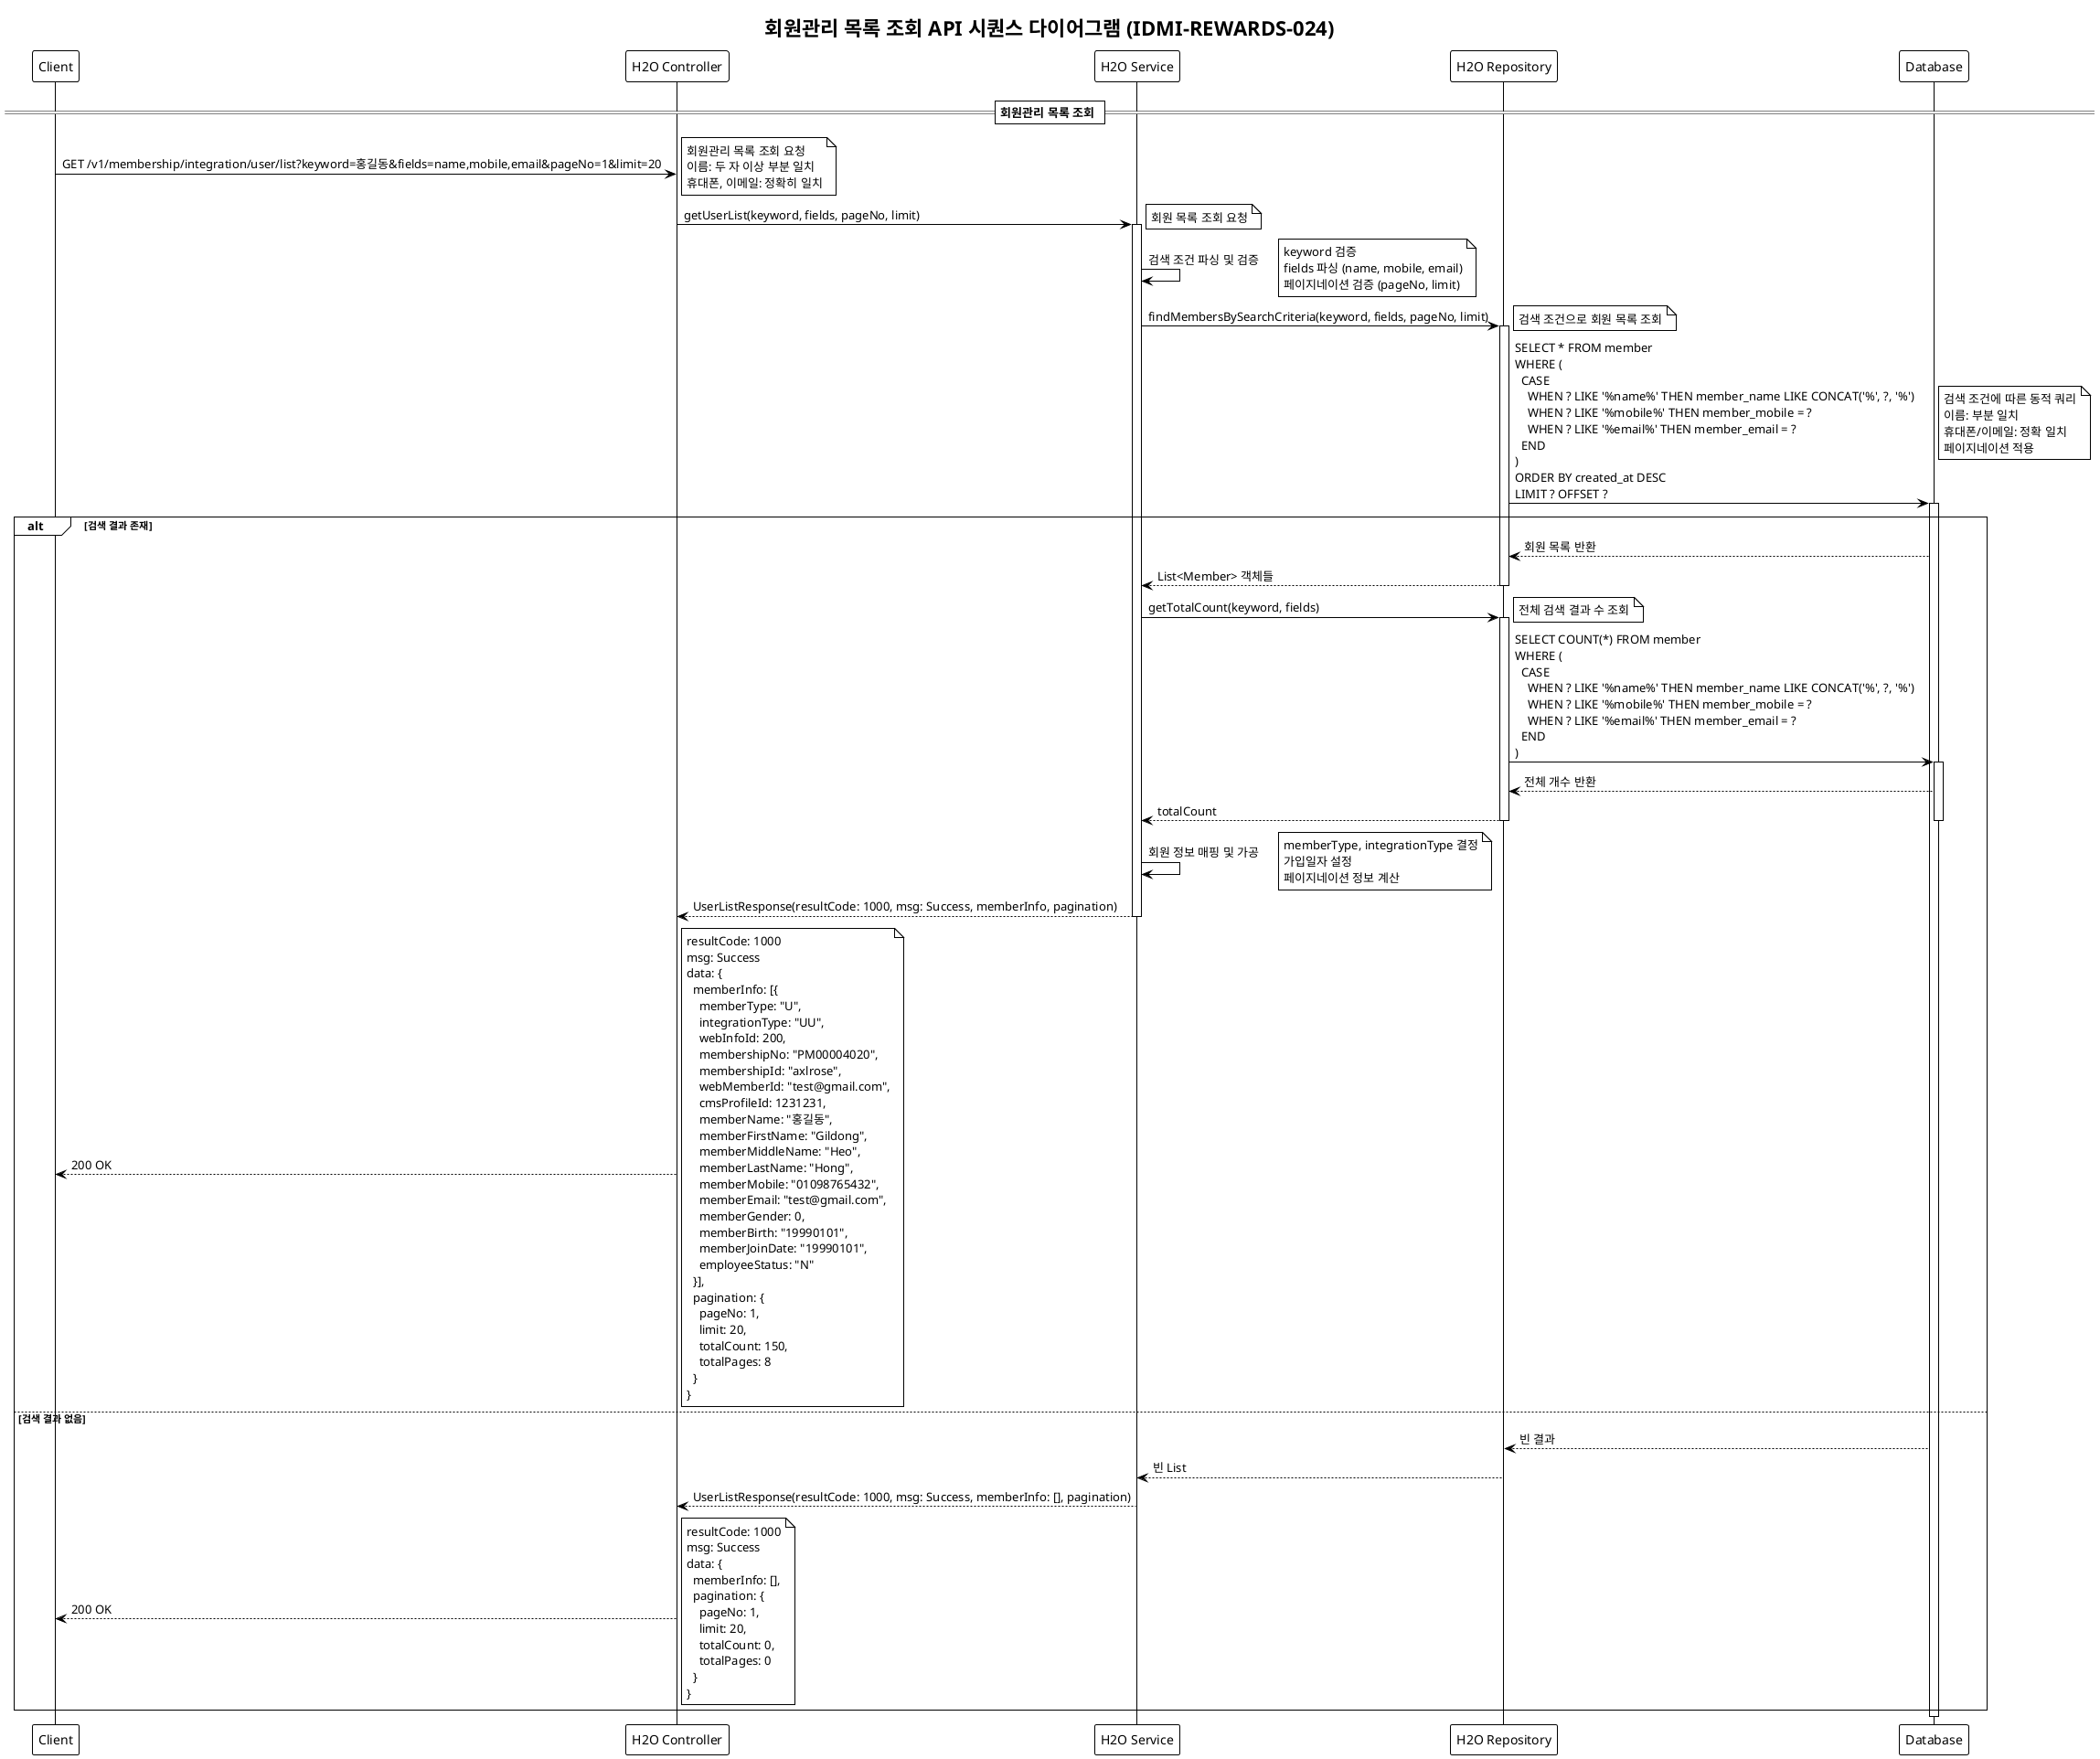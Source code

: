 @startuml 024-user-list-sequence
!theme plain
title 회원관리 목록 조회 API 시퀀스 다이어그램 (IDMI-REWARDS-024)

participant "Client" as Client
participant "H2O Controller" as Controller
participant "H2O Service" as Service
participant "H2O Repository" as Repository
participant "Database" as DB

== 회원관리 목록 조회 ==

Client -> Controller: GET /v1/membership/integration/user/list?keyword=홍길동&fields=name,mobile,email&pageNo=1&limit=20
note right: 회원관리 목록 조회 요청\n이름: 두 자 이상 부분 일치\n휴대폰, 이메일: 정확히 일치

Controller -> Service: getUserList(keyword, fields, pageNo, limit)
activate Service
note right: 회원 목록 조회 요청

Service -> Service: 검색 조건 파싱 및 검증
note right: keyword 검증\nfields 파싱 (name, mobile, email)\n페이지네이션 검증 (pageNo, limit)

Service -> Repository: findMembersBySearchCriteria(keyword, fields, pageNo, limit)
activate Repository
note right: 검색 조건으로 회원 목록 조회

Repository -> DB: SELECT * FROM member\nWHERE (\n  CASE\n    WHEN ? LIKE '%name%' THEN member_name LIKE CONCAT('%', ?, '%')\n    WHEN ? LIKE '%mobile%' THEN member_mobile = ?\n    WHEN ? LIKE '%email%' THEN member_email = ?\n  END\n)\nORDER BY created_at DESC\nLIMIT ? OFFSET ?
activate DB
note right: 검색 조건에 따른 동적 쿼리\n이름: 부분 일치\n휴대폰/이메일: 정확 일치\n페이지네이션 적용

alt 검색 결과 존재
    DB --> Repository: 회원 목록 반환
    Repository --> Service: List<Member> 객체들
    deactivate Repository
    
    Service -> Repository: getTotalCount(keyword, fields)
    activate Repository
    note right: 전체 검색 결과 수 조회
    
    Repository -> DB: SELECT COUNT(*) FROM member\nWHERE (\n  CASE\n    WHEN ? LIKE '%name%' THEN member_name LIKE CONCAT('%', ?, '%')\n    WHEN ? LIKE '%mobile%' THEN member_mobile = ?\n    WHEN ? LIKE '%email%' THEN member_email = ?\n  END\n)
    activate DB
    DB --> Repository: 전체 개수 반환
    Repository --> Service: totalCount
    deactivate Repository
    deactivate DB
    
    Service -> Service: 회원 정보 매핑 및 가공
    note right: memberType, integrationType 결정\n가입일자 설정\n페이지네이션 정보 계산
    
    Service --> Controller: UserListResponse(resultCode: 1000, msg: Success, memberInfo, pagination)
    deactivate Service
    
    Controller --> Client: 200 OK
    note right: resultCode: 1000\nmsg: Success\ndata: {\n  memberInfo: [{\n    memberType: "U",\n    integrationType: "UU",\n    webInfoId: 200,\n    membershipNo: "PM00004020",\n    membershipId: "axlrose",\n    webMemberId: "test@gmail.com",\n    cmsProfileId: 1231231,\n    memberName: "홍길동",\n    memberFirstName: "Gildong",\n    memberMiddleName: "Heo",\n    memberLastName: "Hong",\n    memberMobile: "01098765432",\n    memberEmail: "test@gmail.com",\n    memberGender: 0,\n    memberBirth: "19990101",\n    memberJoinDate: "19990101",\n    employeeStatus: "N"\n  }],\n  pagination: {\n    pageNo: 1,\n    limit: 20,\n    totalCount: 150,\n    totalPages: 8\n  }\n}
    
else 검색 결과 없음
    DB --> Repository: 빈 결과
    Repository --> Service: 빈 List
    deactivate Repository
    
    Service --> Controller: UserListResponse(resultCode: 1000, msg: Success, memberInfo: [], pagination)
    deactivate Service
    
    Controller --> Client: 200 OK
    note right: resultCode: 1000\nmsg: Success\ndata: {\n  memberInfo: [],\n  pagination: {\n    pageNo: 1,\n    limit: 20,\n    totalCount: 0,\n    totalPages: 0\n  }\n}
end

deactivate DB

@enduml 